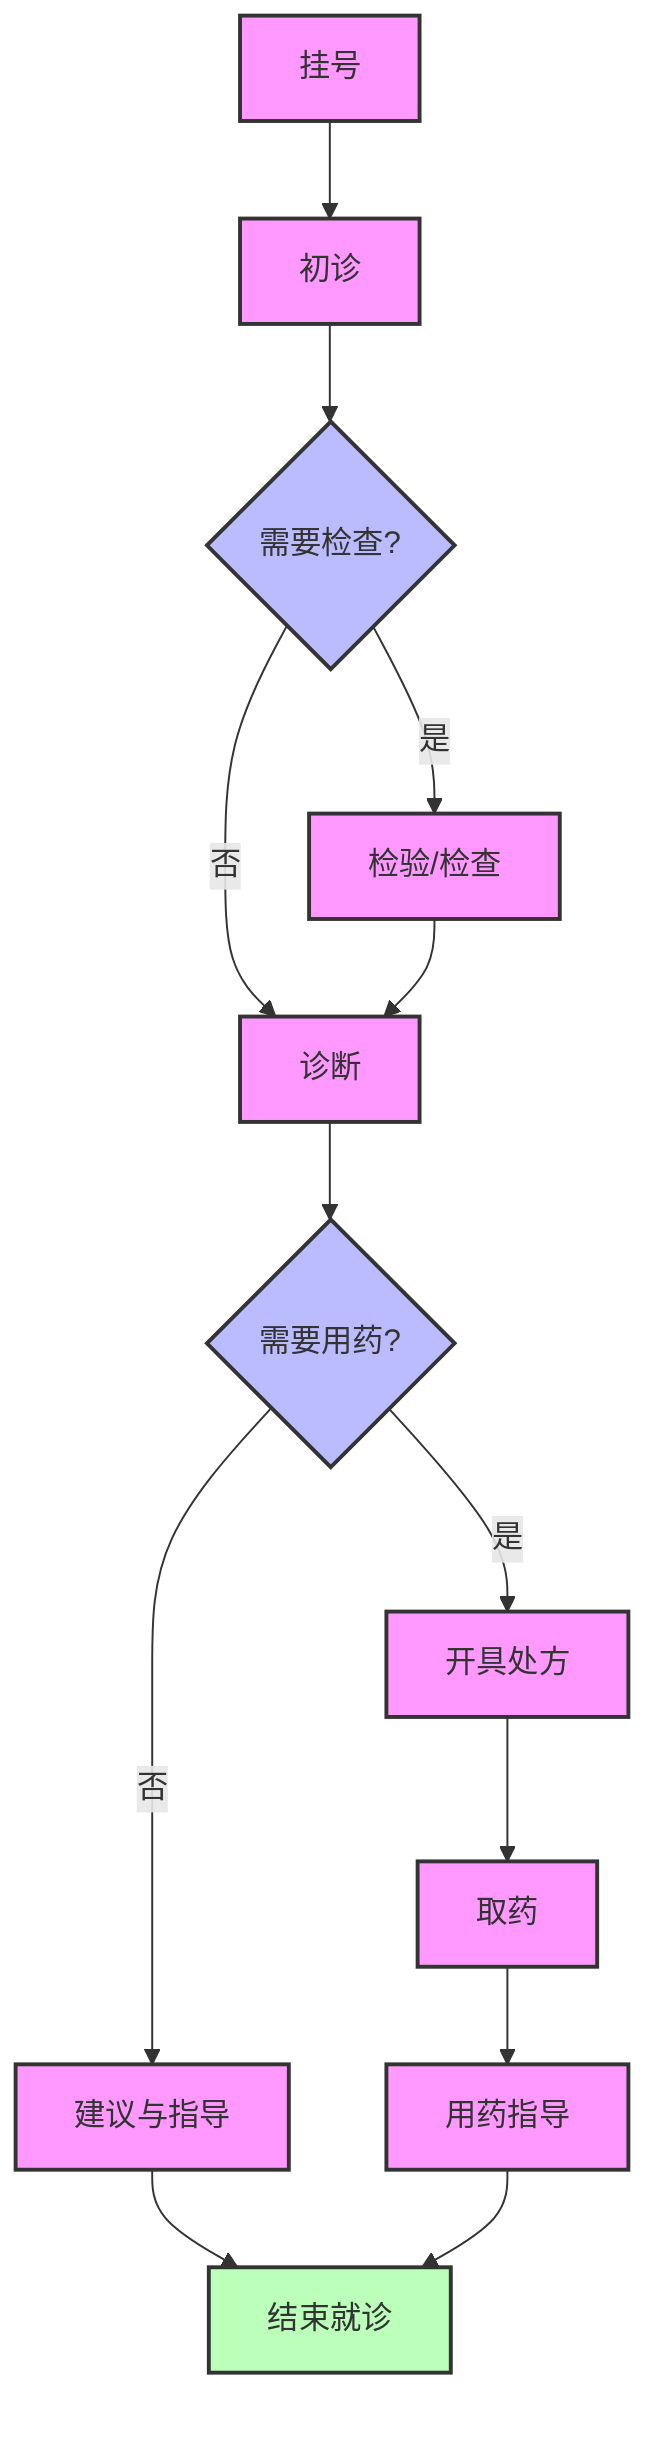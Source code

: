 graph TD
    A[挂号] --> B[初诊]
    B --> C{需要检查?}
    C -->|是| D[检验/检查]
    C -->|否| E[诊断]
    D --> E
    E --> F{需要用药?}
    F -->|是| G[开具处方]
    F -->|否| H[建议与指导]
    G --> I[取药]
    I --> J[用药指导]
    H --> K[结束就诊]
    J --> K

    classDef process fill:#f9f,stroke:#333,stroke-width:2px;
    classDef decision fill:#bbf,stroke:#333,stroke-width:2px;
    classDef endpoint fill:#bfb,stroke:#333,stroke-width:2px;

    class A,B,D,E,G,H,I,J process;
    class C,F decision;
    class K endpoint;